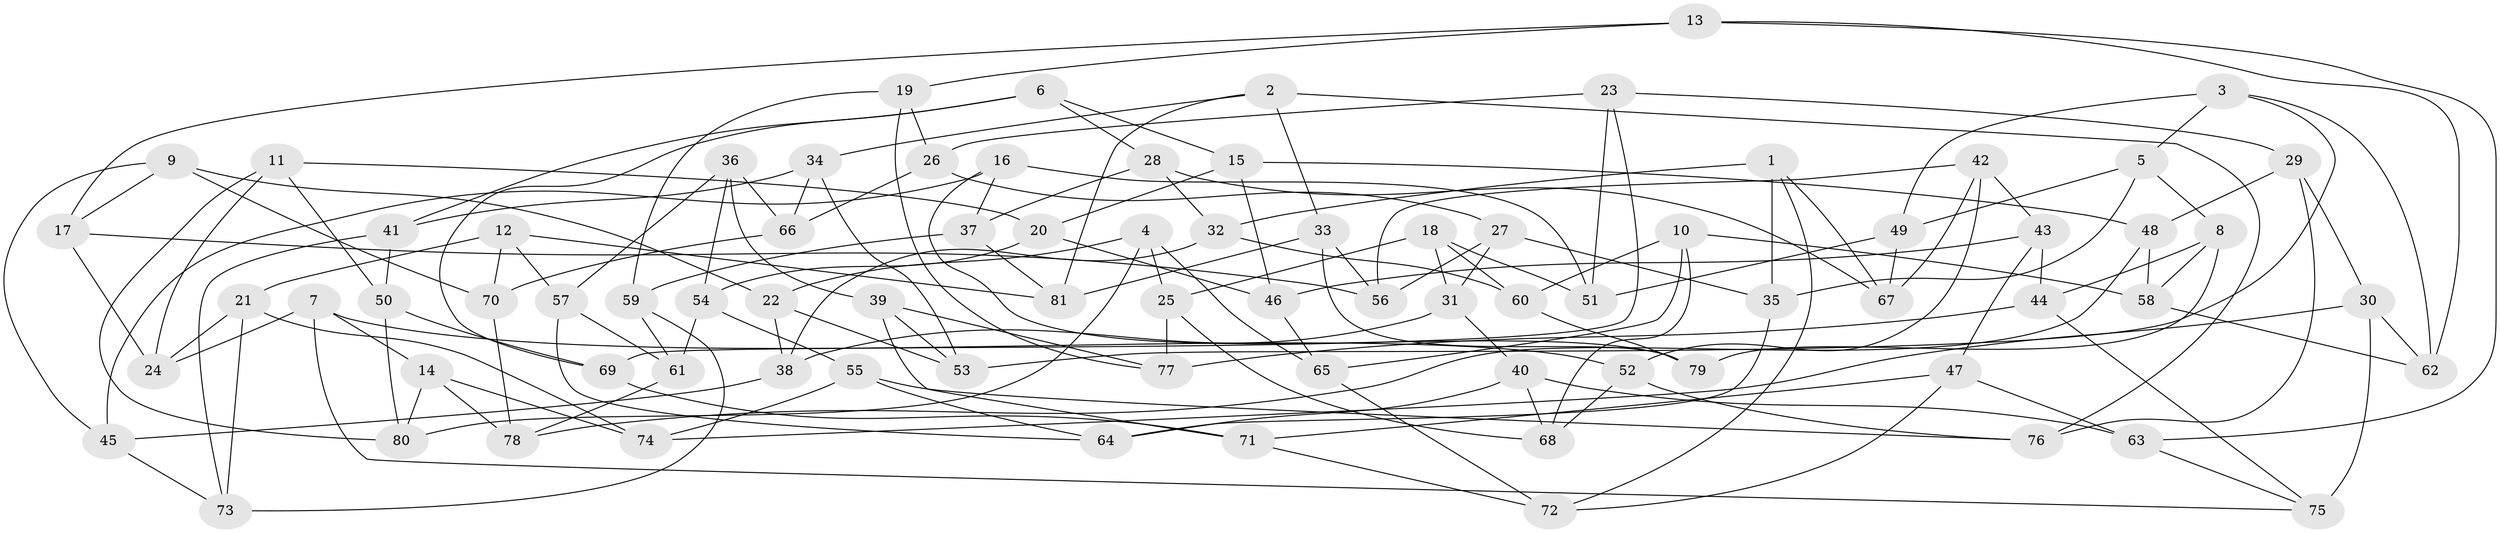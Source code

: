// coarse degree distribution, {4: 0.4528301886792453, 5: 0.16981132075471697, 6: 0.3584905660377358, 3: 0.018867924528301886}
// Generated by graph-tools (version 1.1) at 2025/42/03/06/25 10:42:20]
// undirected, 81 vertices, 162 edges
graph export_dot {
graph [start="1"]
  node [color=gray90,style=filled];
  1;
  2;
  3;
  4;
  5;
  6;
  7;
  8;
  9;
  10;
  11;
  12;
  13;
  14;
  15;
  16;
  17;
  18;
  19;
  20;
  21;
  22;
  23;
  24;
  25;
  26;
  27;
  28;
  29;
  30;
  31;
  32;
  33;
  34;
  35;
  36;
  37;
  38;
  39;
  40;
  41;
  42;
  43;
  44;
  45;
  46;
  47;
  48;
  49;
  50;
  51;
  52;
  53;
  54;
  55;
  56;
  57;
  58;
  59;
  60;
  61;
  62;
  63;
  64;
  65;
  66;
  67;
  68;
  69;
  70;
  71;
  72;
  73;
  74;
  75;
  76;
  77;
  78;
  79;
  80;
  81;
  1 -- 32;
  1 -- 72;
  1 -- 67;
  1 -- 35;
  2 -- 34;
  2 -- 76;
  2 -- 33;
  2 -- 81;
  3 -- 62;
  3 -- 5;
  3 -- 49;
  3 -- 53;
  4 -- 80;
  4 -- 22;
  4 -- 25;
  4 -- 65;
  5 -- 8;
  5 -- 49;
  5 -- 35;
  6 -- 41;
  6 -- 28;
  6 -- 69;
  6 -- 15;
  7 -- 75;
  7 -- 52;
  7 -- 24;
  7 -- 14;
  8 -- 58;
  8 -- 44;
  8 -- 79;
  9 -- 45;
  9 -- 70;
  9 -- 17;
  9 -- 22;
  10 -- 60;
  10 -- 65;
  10 -- 68;
  10 -- 58;
  11 -- 50;
  11 -- 80;
  11 -- 24;
  11 -- 20;
  12 -- 21;
  12 -- 81;
  12 -- 57;
  12 -- 70;
  13 -- 63;
  13 -- 17;
  13 -- 19;
  13 -- 62;
  14 -- 80;
  14 -- 74;
  14 -- 78;
  15 -- 48;
  15 -- 20;
  15 -- 46;
  16 -- 51;
  16 -- 45;
  16 -- 79;
  16 -- 37;
  17 -- 24;
  17 -- 56;
  18 -- 31;
  18 -- 51;
  18 -- 25;
  18 -- 60;
  19 -- 26;
  19 -- 77;
  19 -- 59;
  20 -- 54;
  20 -- 46;
  21 -- 24;
  21 -- 74;
  21 -- 73;
  22 -- 38;
  22 -- 53;
  23 -- 26;
  23 -- 69;
  23 -- 51;
  23 -- 29;
  25 -- 68;
  25 -- 77;
  26 -- 66;
  26 -- 27;
  27 -- 56;
  27 -- 31;
  27 -- 35;
  28 -- 32;
  28 -- 37;
  28 -- 67;
  29 -- 48;
  29 -- 76;
  29 -- 30;
  30 -- 62;
  30 -- 74;
  30 -- 75;
  31 -- 38;
  31 -- 40;
  32 -- 60;
  32 -- 38;
  33 -- 79;
  33 -- 81;
  33 -- 56;
  34 -- 41;
  34 -- 66;
  34 -- 53;
  35 -- 64;
  36 -- 39;
  36 -- 57;
  36 -- 54;
  36 -- 66;
  37 -- 81;
  37 -- 59;
  38 -- 45;
  39 -- 53;
  39 -- 71;
  39 -- 77;
  40 -- 68;
  40 -- 63;
  40 -- 64;
  41 -- 50;
  41 -- 73;
  42 -- 52;
  42 -- 56;
  42 -- 43;
  42 -- 67;
  43 -- 47;
  43 -- 44;
  43 -- 46;
  44 -- 75;
  44 -- 77;
  45 -- 73;
  46 -- 65;
  47 -- 63;
  47 -- 72;
  47 -- 71;
  48 -- 78;
  48 -- 58;
  49 -- 51;
  49 -- 67;
  50 -- 69;
  50 -- 80;
  52 -- 76;
  52 -- 68;
  54 -- 55;
  54 -- 61;
  55 -- 74;
  55 -- 64;
  55 -- 76;
  57 -- 64;
  57 -- 61;
  58 -- 62;
  59 -- 73;
  59 -- 61;
  60 -- 79;
  61 -- 78;
  63 -- 75;
  65 -- 72;
  66 -- 70;
  69 -- 71;
  70 -- 78;
  71 -- 72;
}
